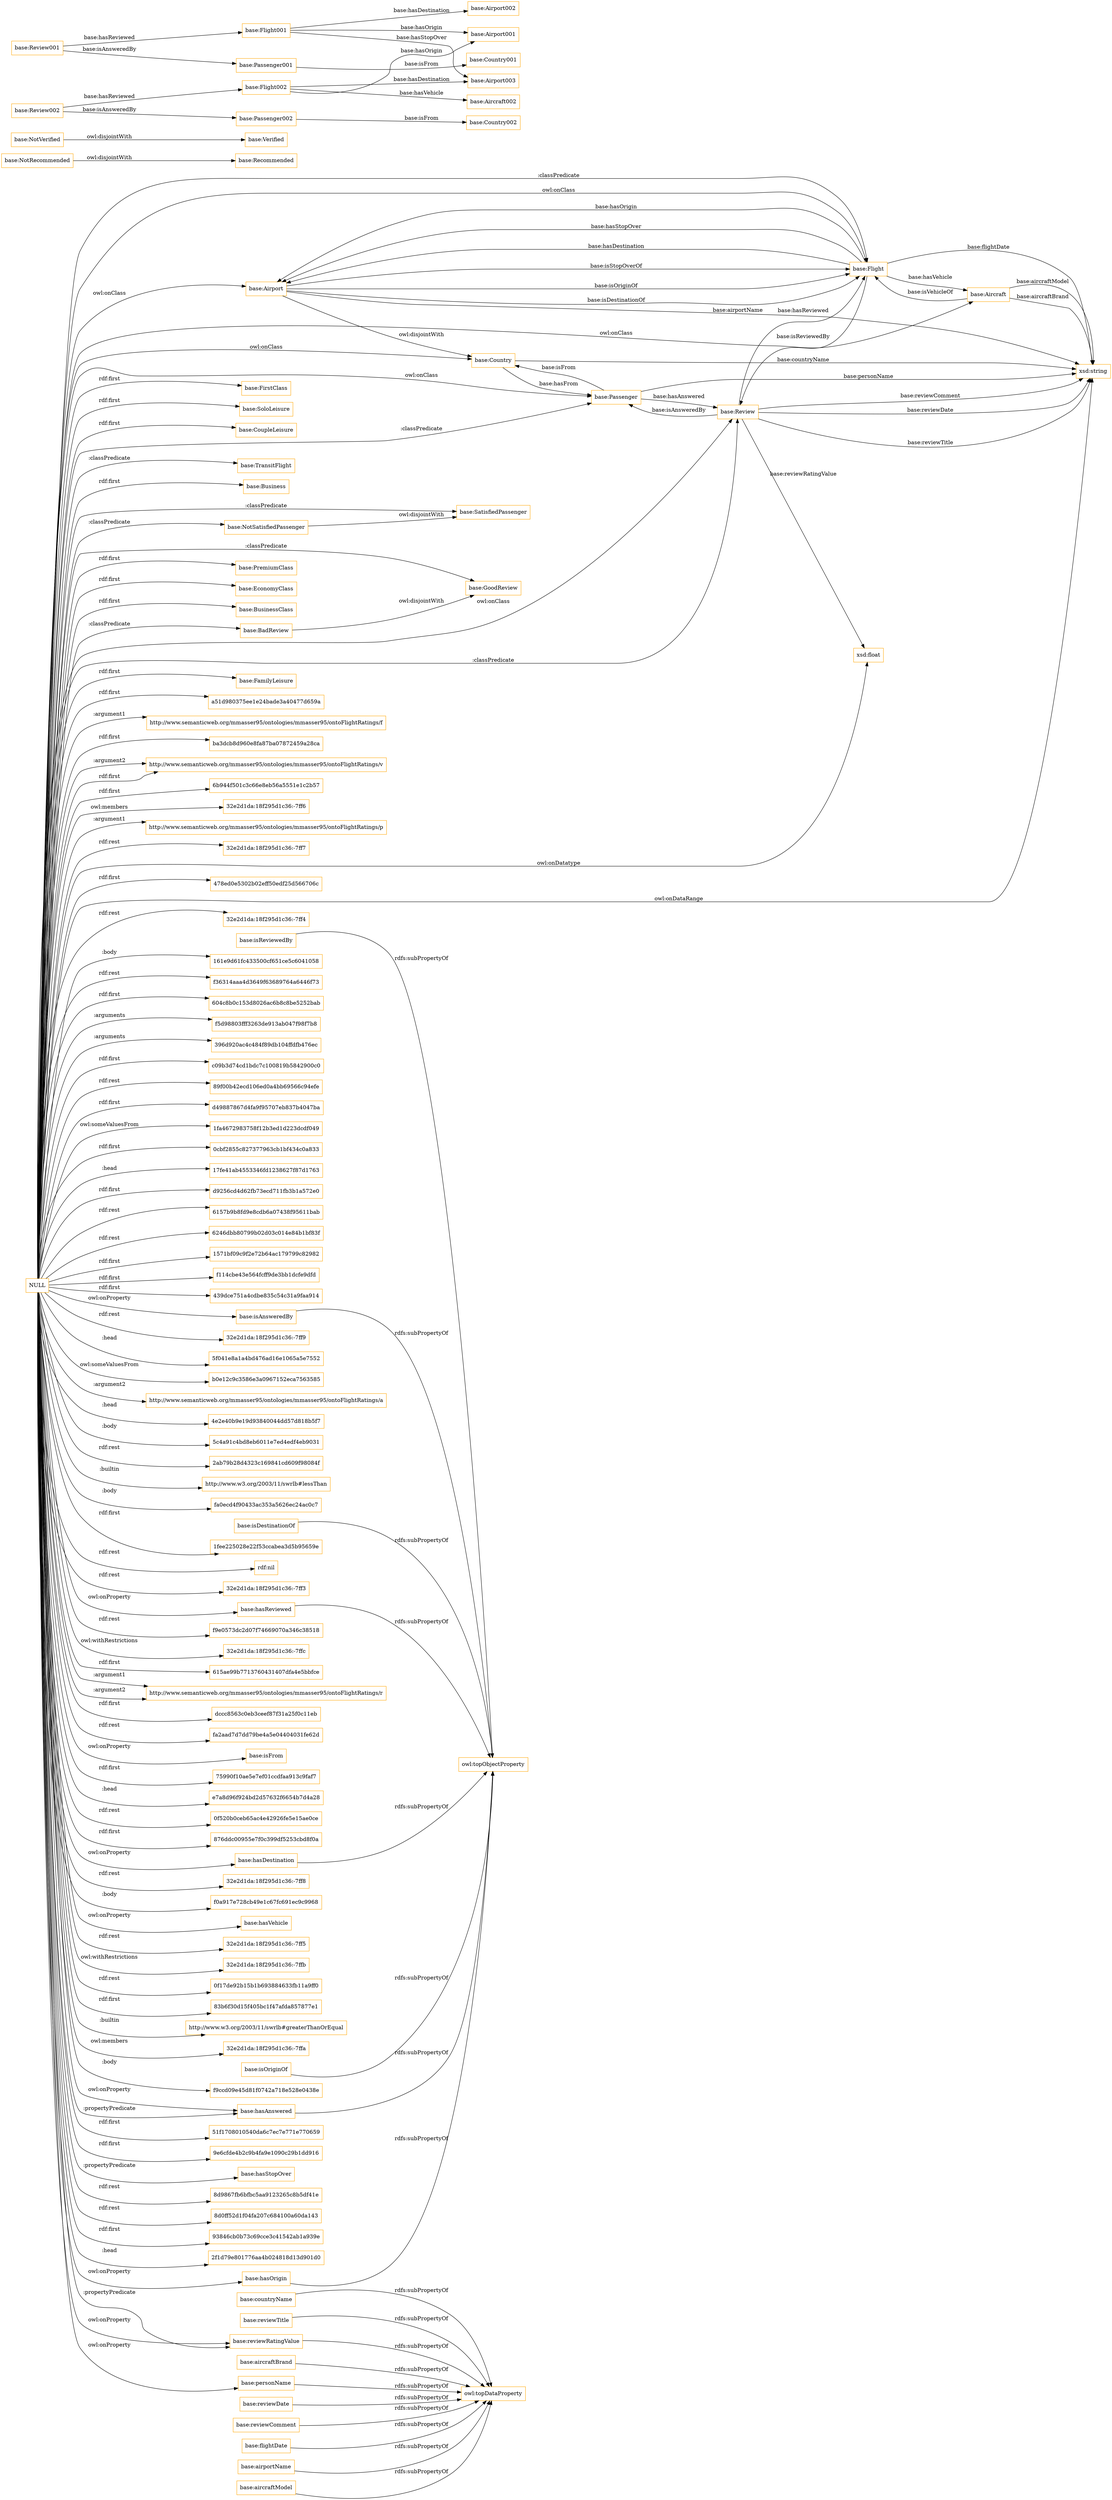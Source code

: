 digraph ar2dtool_diagram { 
rankdir=LR;
size="1501"
node [shape = rectangle, color="orange"]; "base:Airport" "base:Review" "base:Recommended" "base:NotRecommended" "base:NotSatisfiedPassenger" "base:Verified" "base:Country" "base:SatisfiedPassenger" "base:FirstClass" "base:SoloLeisure" "base:CoupleLeisure" "base:Aircraft" "base:TransitFlight" "base:Business" "base:BadReview" "base:Passenger" "base:PremiumClass" "base:EconomyClass" "base:BusinessClass" "base:Flight" "base:NotVerified" "base:GoodReview" "base:FamilyLeisure" ; /*classes style*/
	"base:aircraftBrand" -> "owl:topDataProperty" [ label = "rdfs:subPropertyOf" ];
	"NULL" -> "a51d980375ee1e24bade3a40477d659a" [ label = "rdf:first" ];
	"NULL" -> "http://www.semanticweb.org/mmasser95/ontologies/mmasser95/ontoFlightRatings/f" [ label = ":argument1" ];
	"NULL" -> "ba3dcb8d960e8fa87ba07872459a28ca" [ label = "rdf:first" ];
	"NULL" -> "base:Passenger" [ label = ":classPredicate" ];
	"NULL" -> "http://www.semanticweb.org/mmasser95/ontologies/mmasser95/ontoFlightRatings/v" [ label = ":argument2" ];
	"NULL" -> "6b944f501c3c66e8eb56a5551e1c2b57" [ label = "rdf:first" ];
	"NULL" -> "32e2d1da:18f295d1c36:-7ff6" [ label = "owl:members" ];
	"NULL" -> "http://www.semanticweb.org/mmasser95/ontologies/mmasser95/ontoFlightRatings/p" [ label = ":argument1" ];
	"NULL" -> "base:Aircraft" [ label = "owl:onClass" ];
	"NULL" -> "32e2d1da:18f295d1c36:-7ff7" [ label = "rdf:rest" ];
	"NULL" -> "base:hasAnswered" [ label = "owl:onProperty" ];
	"NULL" -> "478ed0e5302b02eff50edf25d566706c" [ label = "rdf:first" ];
	"NULL" -> "base:Review" [ label = "owl:onClass" ];
	"NULL" -> "base:EconomyClass" [ label = "rdf:first" ];
	"NULL" -> "base:CoupleLeisure" [ label = "rdf:first" ];
	"NULL" -> "base:hasOrigin" [ label = "owl:onProperty" ];
	"NULL" -> "32e2d1da:18f295d1c36:-7ff4" [ label = "rdf:rest" ];
	"NULL" -> "base:reviewRatingValue" [ label = "owl:onProperty" ];
	"NULL" -> "base:NotSatisfiedPassenger" [ label = ":classPredicate" ];
	"NULL" -> "161e9d61fc433500cf651ce5c6041058" [ label = ":body" ];
	"NULL" -> "base:Flight" [ label = "owl:onClass" ];
	"NULL" -> "f36314aaa4d3649f63689764a6446f73" [ label = "rdf:rest" ];
	"NULL" -> "604c8b0c153d8026ac6b8c8be5252bab" [ label = "rdf:first" ];
	"NULL" -> "f5d98803fff3263de913ab047f98f7b8" [ label = ":arguments" ];
	"NULL" -> "396d920ac4c484f89db104ffdfb476ec" [ label = ":arguments" ];
	"NULL" -> "c09b3d74cd1bdc7c100819b5842900c0" [ label = "rdf:first" ];
	"NULL" -> "89f00b42ecd106ed0a4bb69566c94efe" [ label = "rdf:rest" ];
	"NULL" -> "d49887867d4fa9f95707eb837b4047ba" [ label = "rdf:first" ];
	"NULL" -> "1fa4672983758f12b3ed1d223dcdf049" [ label = "owl:someValuesFrom" ];
	"NULL" -> "0cbf2855c827377963cb1bf434c0a833" [ label = "rdf:first" ];
	"NULL" -> "base:GoodReview" [ label = ":classPredicate" ];
	"NULL" -> "base:Airport" [ label = "owl:onClass" ];
	"NULL" -> "17fe41ab4553346fd1238627f87d1763" [ label = ":head" ];
	"NULL" -> "d9256cd4d62fb73ecd711fb3b1a572e0" [ label = "rdf:first" ];
	"NULL" -> "6157b9b8fd9e8cdb6a07438f95611bab" [ label = "rdf:rest" ];
	"NULL" -> "6246dbb80799b02d03c014e84b1bf83f" [ label = "rdf:rest" ];
	"NULL" -> "1571bf09c9f2e72b64ac179799c82982" [ label = "rdf:first" ];
	"NULL" -> "f114cbe43e564fcff9de3bb1dcfe9dfd" [ label = "rdf:first" ];
	"NULL" -> "439dce751a4cdbe835c54c31a9faa914" [ label = "rdf:first" ];
	"NULL" -> "xsd:float" [ label = "owl:onDatatype" ];
	"NULL" -> "32e2d1da:18f295d1c36:-7ff9" [ label = "rdf:rest" ];
	"NULL" -> "5f041e8a1a4bd476ad16e1065a5e7552" [ label = ":head" ];
	"NULL" -> "b0e12c9c3586e3a0967152eca7563585" [ label = "owl:someValuesFrom" ];
	"NULL" -> "http://www.semanticweb.org/mmasser95/ontologies/mmasser95/ontoFlightRatings/a" [ label = ":argument2" ];
	"NULL" -> "4e2e40b9e19d93840044dd57d818b5f7" [ label = ":head" ];
	"NULL" -> "5c4a91c4bd8eb6011e7ed4edf4eb9031" [ label = ":body" ];
	"NULL" -> "base:TransitFlight" [ label = ":classPredicate" ];
	"NULL" -> "2ab79b28d4323c169841cd609f98084f" [ label = "rdf:rest" ];
	"NULL" -> "http://www.semanticweb.org/mmasser95/ontologies/mmasser95/ontoFlightRatings/v" [ label = "rdf:first" ];
	"NULL" -> "http://www.w3.org/2003/11/swrlb#lessThan" [ label = ":builtin" ];
	"NULL" -> "fa0ecd4f90433ac353a5626ec24ac0c7" [ label = ":body" ];
	"NULL" -> "base:Passenger" [ label = "owl:onClass" ];
	"NULL" -> "base:BusinessClass" [ label = "rdf:first" ];
	"NULL" -> "base:FirstClass" [ label = "rdf:first" ];
	"NULL" -> "base:personName" [ label = "owl:onProperty" ];
	"NULL" -> "base:Business" [ label = "rdf:first" ];
	"NULL" -> "1fee225028e22f53ccabea3d5b95659e" [ label = "rdf:first" ];
	"NULL" -> "rdf:nil" [ label = "rdf:rest" ];
	"NULL" -> "32e2d1da:18f295d1c36:-7ff3" [ label = "rdf:rest" ];
	"NULL" -> "base:isAnsweredBy" [ label = "owl:onProperty" ];
	"NULL" -> "f9e0573dc2d07f74669070a346c38518" [ label = "rdf:rest" ];
	"NULL" -> "32e2d1da:18f295d1c36:-7ffc" [ label = "owl:withRestrictions" ];
	"NULL" -> "base:Review" [ label = ":classPredicate" ];
	"NULL" -> "base:SatisfiedPassenger" [ label = ":classPredicate" ];
	"NULL" -> "615ae99b7713760431407dfa4e5bbfce" [ label = "rdf:first" ];
	"NULL" -> "http://www.semanticweb.org/mmasser95/ontologies/mmasser95/ontoFlightRatings/r" [ label = ":argument1" ];
	"NULL" -> "dccc8563c0eb3ceef87f31a25f0c11eb" [ label = "rdf:first" ];
	"NULL" -> "fa2aad7d7dd79be4a5e04404031fe62d" [ label = "rdf:rest" ];
	"NULL" -> "base:isFrom" [ label = "owl:onProperty" ];
	"NULL" -> "base:FamilyLeisure" [ label = "rdf:first" ];
	"NULL" -> "75990f10ae5e7ef01ccdfaa913c9faf7" [ label = "rdf:first" ];
	"NULL" -> "e7a8d96f924bd2d57632f6654b7d4a28" [ label = ":head" ];
	"NULL" -> "base:reviewRatingValue" [ label = ":propertyPredicate" ];
	"NULL" -> "0f520b0ceb65ac4e42926fe5e15ae0ce" [ label = "rdf:rest" ];
	"NULL" -> "876ddc00955e7f0c399df5253cbd8f0a" [ label = "rdf:first" ];
	"NULL" -> "xsd:string" [ label = "owl:onDataRange" ];
	"NULL" -> "32e2d1da:18f295d1c36:-7ff8" [ label = "rdf:rest" ];
	"NULL" -> "base:PremiumClass" [ label = "rdf:first" ];
	"NULL" -> "http://www.semanticweb.org/mmasser95/ontologies/mmasser95/ontoFlightRatings/r" [ label = ":argument2" ];
	"NULL" -> "f0a917e728cb49e1c67fc691ec9c9968" [ label = ":body" ];
	"NULL" -> "base:hasVehicle" [ label = "owl:onProperty" ];
	"NULL" -> "32e2d1da:18f295d1c36:-7ff5" [ label = "rdf:rest" ];
	"NULL" -> "32e2d1da:18f295d1c36:-7ffb" [ label = "owl:withRestrictions" ];
	"NULL" -> "0f17de92b15b1b693884633fb11a9ff0" [ label = "rdf:rest" ];
	"NULL" -> "83b6f30d15f405bc1f47afda857877e1" [ label = "rdf:first" ];
	"NULL" -> "http://www.w3.org/2003/11/swrlb#greaterThanOrEqual" [ label = ":builtin" ];
	"NULL" -> "32e2d1da:18f295d1c36:-7ffa" [ label = "owl:members" ];
	"NULL" -> "base:hasReviewed" [ label = "owl:onProperty" ];
	"NULL" -> "f9ccd09e45d81f0742a718e528e0438e" [ label = ":body" ];
	"NULL" -> "base:Country" [ label = "owl:onClass" ];
	"NULL" -> "base:hasAnswered" [ label = ":propertyPredicate" ];
	"NULL" -> "base:hasDestination" [ label = "owl:onProperty" ];
	"NULL" -> "51f1708010540da6c7ec7e771e770659" [ label = "rdf:first" ];
	"NULL" -> "9e6cfde4b2c9b4fa9e1090c29b1dd916" [ label = "rdf:first" ];
	"NULL" -> "base:hasStopOver" [ label = ":propertyPredicate" ];
	"NULL" -> "8d9867fb6bfbc5aa9123265c8b5df41e" [ label = "rdf:rest" ];
	"NULL" -> "base:BadReview" [ label = ":classPredicate" ];
	"NULL" -> "8d0ff52d1f04fa207c684100a60da143" [ label = "rdf:rest" ];
	"NULL" -> "base:Flight" [ label = ":classPredicate" ];
	"NULL" -> "base:SoloLeisure" [ label = "rdf:first" ];
	"NULL" -> "93846cb0b73c69cce3c41542ab1a939e" [ label = "rdf:first" ];
	"NULL" -> "2f1d79e801776aa4b024818d13d901d0" [ label = ":head" ];
	"base:Review001" -> "base:Flight001" [ label = "base:hasReviewed" ];
	"base:Review001" -> "base:Passenger001" [ label = "base:isAnsweredBy" ];
	"base:BadReview" -> "base:GoodReview" [ label = "owl:disjointWith" ];
	"base:reviewDate" -> "owl:topDataProperty" [ label = "rdfs:subPropertyOf" ];
	"base:reviewRatingValue" -> "owl:topDataProperty" [ label = "rdfs:subPropertyOf" ];
	"base:isOriginOf" -> "owl:topObjectProperty" [ label = "rdfs:subPropertyOf" ];
	"base:personName" -> "owl:topDataProperty" [ label = "rdfs:subPropertyOf" ];
	"base:reviewComment" -> "owl:topDataProperty" [ label = "rdfs:subPropertyOf" ];
	"base:flightDate" -> "owl:topDataProperty" [ label = "rdfs:subPropertyOf" ];
	"base:airportName" -> "owl:topDataProperty" [ label = "rdfs:subPropertyOf" ];
	"base:NotSatisfiedPassenger" -> "base:SatisfiedPassenger" [ label = "owl:disjointWith" ];
	"base:NotVerified" -> "base:Verified" [ label = "owl:disjointWith" ];
	"base:isReviewedBy" -> "owl:topObjectProperty" [ label = "rdfs:subPropertyOf" ];
	"base:isDestinationOf" -> "owl:topObjectProperty" [ label = "rdfs:subPropertyOf" ];
	"base:hasDestination" -> "owl:topObjectProperty" [ label = "rdfs:subPropertyOf" ];
	"base:aircraftModel" -> "owl:topDataProperty" [ label = "rdfs:subPropertyOf" ];
	"base:countryName" -> "owl:topDataProperty" [ label = "rdfs:subPropertyOf" ];
	"base:isAnsweredBy" -> "owl:topObjectProperty" [ label = "rdfs:subPropertyOf" ];
	"base:reviewTitle" -> "owl:topDataProperty" [ label = "rdfs:subPropertyOf" ];
	"base:NotRecommended" -> "base:Recommended" [ label = "owl:disjointWith" ];
	"base:Airport" -> "base:Country" [ label = "owl:disjointWith" ];
	"base:hasAnswered" -> "owl:topObjectProperty" [ label = "rdfs:subPropertyOf" ];
	"base:hasReviewed" -> "owl:topObjectProperty" [ label = "rdfs:subPropertyOf" ];
	"base:hasOrigin" -> "owl:topObjectProperty" [ label = "rdfs:subPropertyOf" ];
	"base:Flight002" -> "base:Aircraft002" [ label = "base:hasVehicle" ];
	"base:Flight002" -> "base:Airport001" [ label = "base:hasOrigin" ];
	"base:Flight002" -> "base:Airport003" [ label = "base:hasDestination" ];
	"base:Passenger002" -> "base:Country002" [ label = "base:isFrom" ];
	"base:Review002" -> "base:Passenger002" [ label = "base:isAnsweredBy" ];
	"base:Review002" -> "base:Flight002" [ label = "base:hasReviewed" ];
	"base:Flight001" -> "base:Airport003" [ label = "base:hasStopOver" ];
	"base:Flight001" -> "base:Airport001" [ label = "base:hasOrigin" ];
	"base:Flight001" -> "base:Airport002" [ label = "base:hasDestination" ];
	"base:Passenger001" -> "base:Country001" [ label = "base:isFrom" ];
	"base:Aircraft" -> "xsd:string" [ label = "base:aircraftBrand" ];
	"base:Aircraft" -> "base:Flight" [ label = "base:isVehicleOf" ];
	"base:Passenger" -> "base:Country" [ label = "base:isFrom" ];
	"base:Flight" -> "xsd:string" [ label = "base:flightDate" ];
	"base:Airport" -> "base:Flight" [ label = "base:isStopOverOf" ];
	"base:Flight" -> "base:Airport" [ label = "base:hasOrigin" ];
	"base:Flight" -> "base:Airport" [ label = "base:hasStopOver" ];
	"base:Aircraft" -> "xsd:string" [ label = "base:aircraftModel" ];
	"base:Country" -> "xsd:string" [ label = "base:countryName" ];
	"base:Review" -> "xsd:string" [ label = "base:reviewDate" ];
	"base:Review" -> "xsd:float" [ label = "base:reviewRatingValue" ];
	"base:Review" -> "base:Flight" [ label = "base:hasReviewed" ];
	"base:Passenger" -> "xsd:string" [ label = "base:personName" ];
	"base:Review" -> "xsd:string" [ label = "base:reviewTitle" ];
	"base:Airport" -> "xsd:string" [ label = "base:airportName" ];
	"base:Flight" -> "base:Airport" [ label = "base:hasDestination" ];
	"base:Flight" -> "base:Review" [ label = "base:isReviewedBy" ];
	"base:Flight" -> "base:Aircraft" [ label = "base:hasVehicle" ];
	"base:Passenger" -> "base:Review" [ label = "base:hasAnswered" ];
	"base:Country" -> "base:Passenger" [ label = "base:hasFrom" ];
	"base:Review" -> "xsd:string" [ label = "base:reviewComment" ];
	"base:Airport" -> "base:Flight" [ label = "base:isOriginOf" ];
	"base:Airport" -> "base:Flight" [ label = "base:isDestinationOf" ];
	"base:Review" -> "base:Passenger" [ label = "base:isAnsweredBy" ];

}
